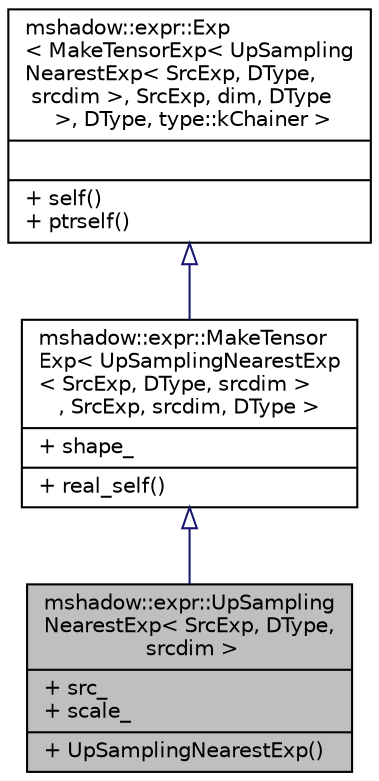 digraph "mshadow::expr::UpSamplingNearestExp&lt; SrcExp, DType, srcdim &gt;"
{
 // LATEX_PDF_SIZE
  edge [fontname="Helvetica",fontsize="10",labelfontname="Helvetica",labelfontsize="10"];
  node [fontname="Helvetica",fontsize="10",shape=record];
  Node1 [label="{mshadow::expr::UpSampling\lNearestExp\< SrcExp, DType,\l srcdim \>\n|+ src_\l+ scale_\l|+ UpSamplingNearestExp()\l}",height=0.2,width=0.4,color="black", fillcolor="grey75", style="filled", fontcolor="black",tooltip="nearest neighboor upsampling out(x, y) = in(int(x / scale_x), int(y / scale_y))"];
  Node2 -> Node1 [dir="back",color="midnightblue",fontsize="10",style="solid",arrowtail="onormal",fontname="Helvetica"];
  Node2 [label="{mshadow::expr::MakeTensor\lExp\< UpSamplingNearestExp\l\< SrcExp, DType, srcdim \>\l, SrcExp, srcdim, DType \>\n|+ shape_\l|+ real_self()\l}",height=0.2,width=0.4,color="black", fillcolor="white", style="filled",URL="$structmshadow_1_1expr_1_1MakeTensorExp.html",tooltip=" "];
  Node3 -> Node2 [dir="back",color="midnightblue",fontsize="10",style="solid",arrowtail="onormal",fontname="Helvetica"];
  Node3 [label="{mshadow::expr::Exp\l\< MakeTensorExp\< UpSampling\lNearestExp\< SrcExp, DType,\l srcdim \>, SrcExp, dim, DType\l \>, DType, type::kChainer \>\n||+ self()\l+ ptrself()\l}",height=0.2,width=0.4,color="black", fillcolor="white", style="filled",URL="$structmshadow_1_1expr_1_1Exp.html",tooltip=" "];
}
